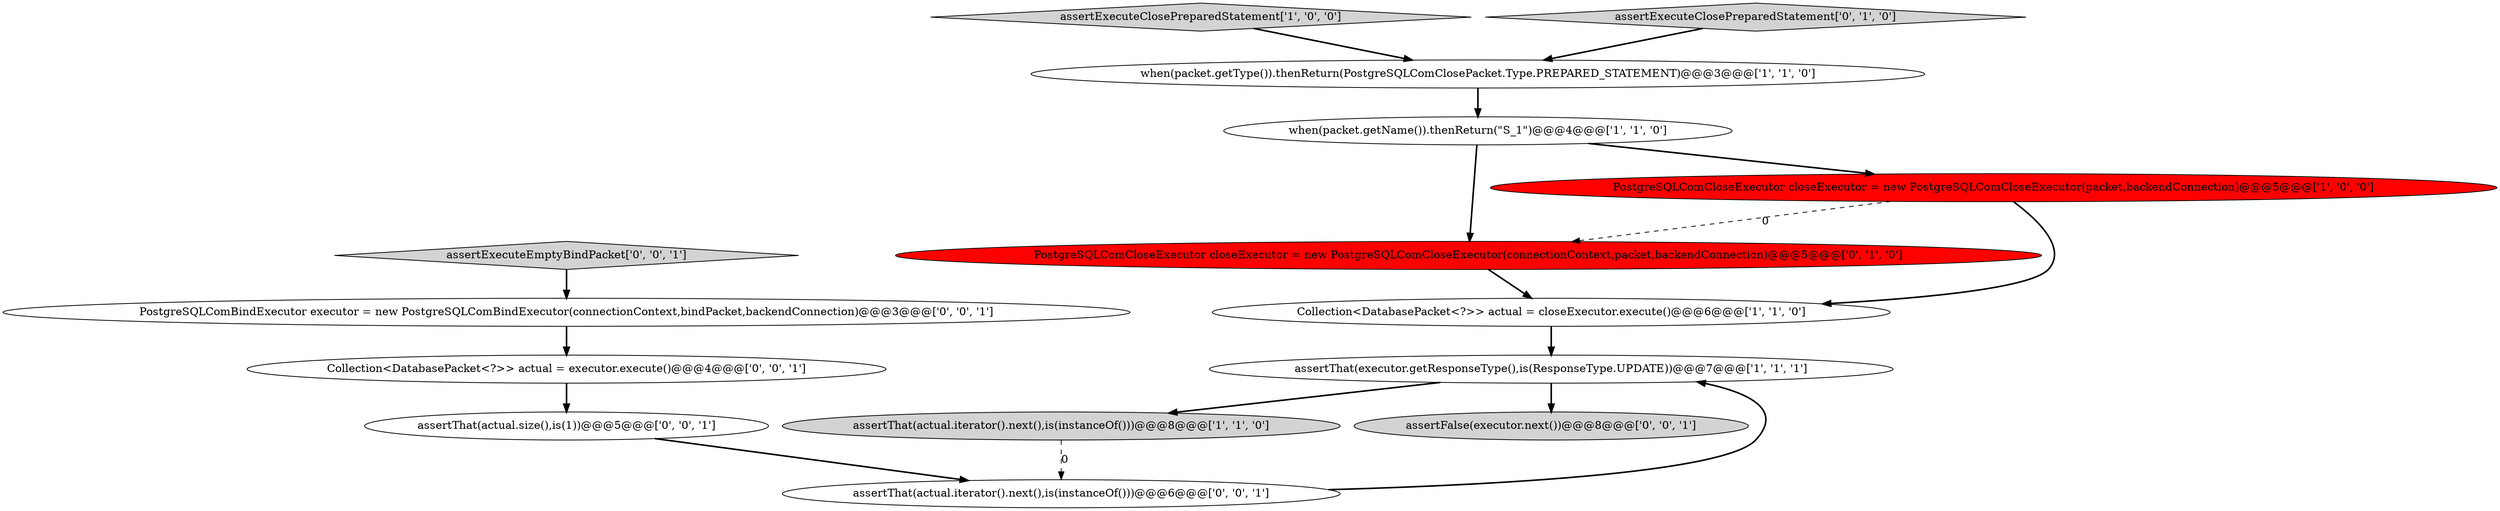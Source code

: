 digraph {
7 [style = filled, label = "PostgreSQLComCloseExecutor closeExecutor = new PostgreSQLComCloseExecutor(connectionContext,packet,backendConnection)@@@5@@@['0', '1', '0']", fillcolor = red, shape = ellipse image = "AAA1AAABBB2BBB"];
3 [style = filled, label = "assertThat(executor.getResponseType(),is(ResponseType.UPDATE))@@@7@@@['1', '1', '1']", fillcolor = white, shape = ellipse image = "AAA0AAABBB1BBB"];
6 [style = filled, label = "assertThat(actual.iterator().next(),is(instanceOf()))@@@8@@@['1', '1', '0']", fillcolor = lightgray, shape = ellipse image = "AAA0AAABBB1BBB"];
10 [style = filled, label = "assertThat(actual.iterator().next(),is(instanceOf()))@@@6@@@['0', '0', '1']", fillcolor = white, shape = ellipse image = "AAA0AAABBB3BBB"];
4 [style = filled, label = "when(packet.getType()).thenReturn(PostgreSQLComClosePacket.Type.PREPARED_STATEMENT)@@@3@@@['1', '1', '0']", fillcolor = white, shape = ellipse image = "AAA0AAABBB1BBB"];
1 [style = filled, label = "when(packet.getName()).thenReturn(\"S_1\")@@@4@@@['1', '1', '0']", fillcolor = white, shape = ellipse image = "AAA0AAABBB1BBB"];
12 [style = filled, label = "Collection<DatabasePacket<?>> actual = executor.execute()@@@4@@@['0', '0', '1']", fillcolor = white, shape = ellipse image = "AAA0AAABBB3BBB"];
14 [style = filled, label = "assertExecuteEmptyBindPacket['0', '0', '1']", fillcolor = lightgray, shape = diamond image = "AAA0AAABBB3BBB"];
5 [style = filled, label = "PostgreSQLComCloseExecutor closeExecutor = new PostgreSQLComCloseExecutor(packet,backendConnection)@@@5@@@['1', '0', '0']", fillcolor = red, shape = ellipse image = "AAA1AAABBB1BBB"];
11 [style = filled, label = "PostgreSQLComBindExecutor executor = new PostgreSQLComBindExecutor(connectionContext,bindPacket,backendConnection)@@@3@@@['0', '0', '1']", fillcolor = white, shape = ellipse image = "AAA0AAABBB3BBB"];
0 [style = filled, label = "assertExecuteClosePreparedStatement['1', '0', '0']", fillcolor = lightgray, shape = diamond image = "AAA0AAABBB1BBB"];
9 [style = filled, label = "assertThat(actual.size(),is(1))@@@5@@@['0', '0', '1']", fillcolor = white, shape = ellipse image = "AAA0AAABBB3BBB"];
2 [style = filled, label = "Collection<DatabasePacket<?>> actual = closeExecutor.execute()@@@6@@@['1', '1', '0']", fillcolor = white, shape = ellipse image = "AAA0AAABBB1BBB"];
13 [style = filled, label = "assertFalse(executor.next())@@@8@@@['0', '0', '1']", fillcolor = lightgray, shape = ellipse image = "AAA0AAABBB3BBB"];
8 [style = filled, label = "assertExecuteClosePreparedStatement['0', '1', '0']", fillcolor = lightgray, shape = diamond image = "AAA0AAABBB2BBB"];
1->5 [style = bold, label=""];
3->13 [style = bold, label=""];
3->6 [style = bold, label=""];
5->2 [style = bold, label=""];
4->1 [style = bold, label=""];
11->12 [style = bold, label=""];
10->3 [style = bold, label=""];
8->4 [style = bold, label=""];
9->10 [style = bold, label=""];
5->7 [style = dashed, label="0"];
12->9 [style = bold, label=""];
0->4 [style = bold, label=""];
14->11 [style = bold, label=""];
1->7 [style = bold, label=""];
7->2 [style = bold, label=""];
2->3 [style = bold, label=""];
6->10 [style = dashed, label="0"];
}
